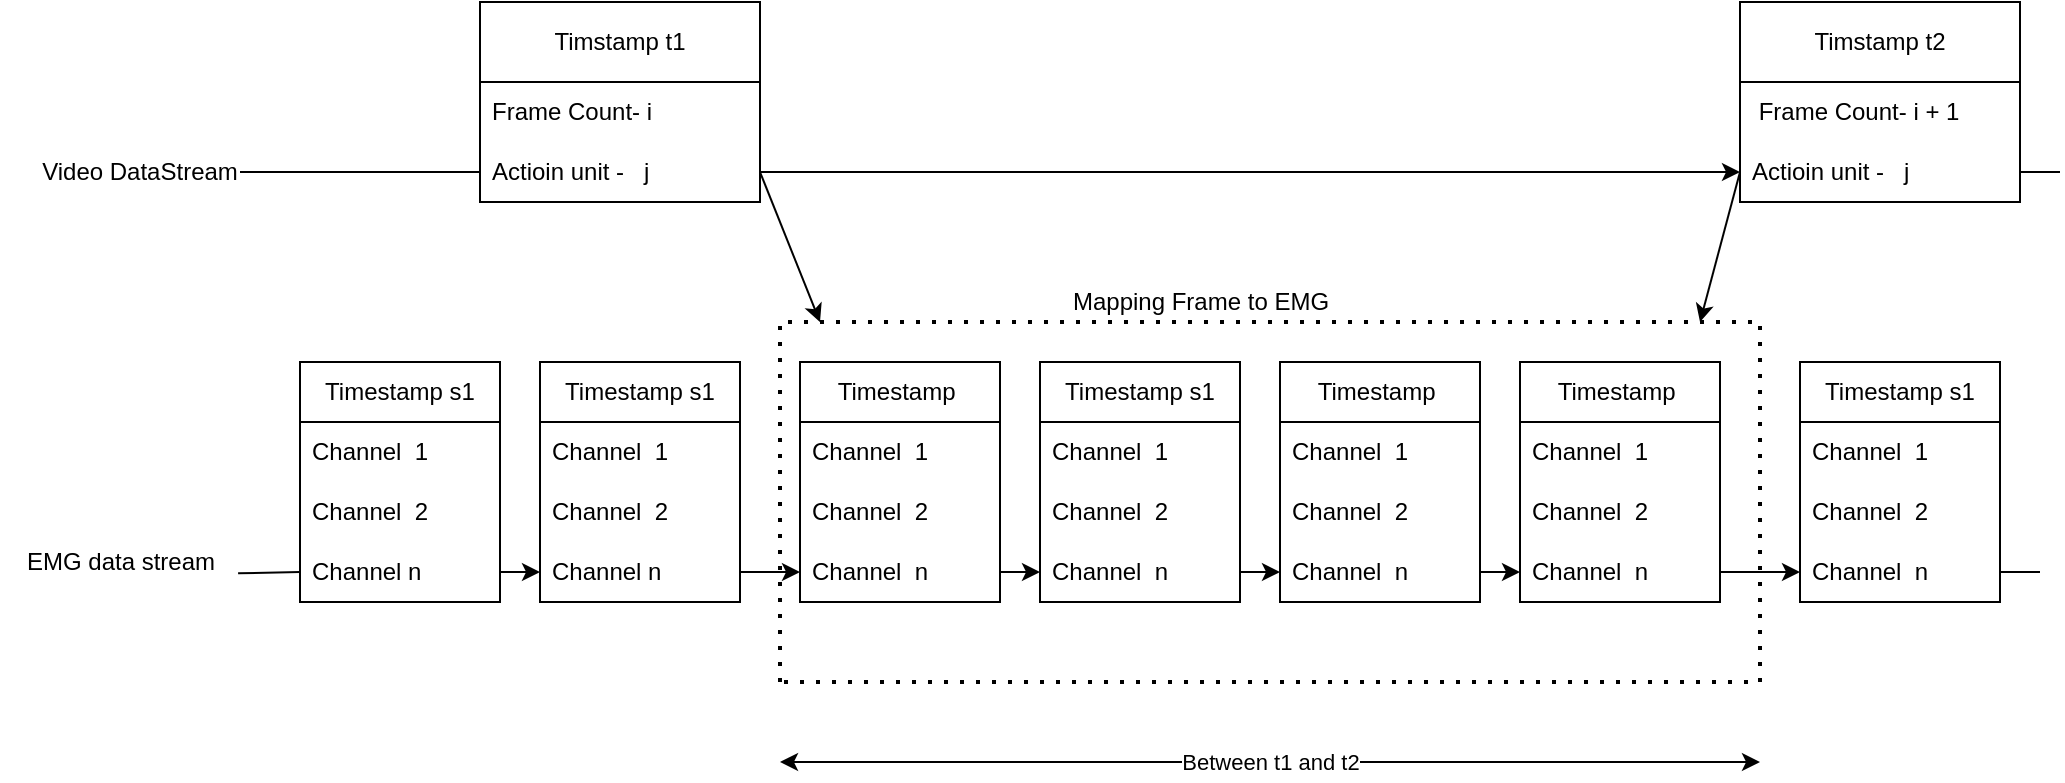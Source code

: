 <mxfile version="21.1.7" type="device">
  <diagram name="Page-1" id="pGc4MtEwAu9VtjHhv6XV">
    <mxGraphModel dx="2286" dy="884" grid="1" gridSize="10" guides="1" tooltips="1" connect="1" arrows="1" fold="1" page="1" pageScale="1" pageWidth="850" pageHeight="1100" math="0" shadow="0">
      <root>
        <mxCell id="0" />
        <mxCell id="1" parent="0" />
        <mxCell id="CTwjhFQnPWXDXgI25Uyr-8" value="Timstamp t1" style="swimlane;fontStyle=0;childLayout=stackLayout;horizontal=1;startSize=40;horizontalStack=0;resizeParent=1;resizeParentMax=0;resizeLast=0;collapsible=1;marginBottom=0;whiteSpace=wrap;html=1;" vertex="1" parent="1">
          <mxGeometry x="30" y="300" width="140" height="100" as="geometry" />
        </mxCell>
        <mxCell id="CTwjhFQnPWXDXgI25Uyr-9" value="Frame Count- i" style="text;strokeColor=none;fillColor=none;align=left;verticalAlign=middle;spacingLeft=4;spacingRight=4;overflow=hidden;points=[[0,0.5],[1,0.5]];portConstraint=eastwest;rotatable=0;whiteSpace=wrap;html=1;" vertex="1" parent="CTwjhFQnPWXDXgI25Uyr-8">
          <mxGeometry y="40" width="140" height="30" as="geometry" />
        </mxCell>
        <mxCell id="CTwjhFQnPWXDXgI25Uyr-10" value="Actioin unit -&amp;nbsp; &amp;nbsp;j" style="text;strokeColor=none;fillColor=none;align=left;verticalAlign=middle;spacingLeft=4;spacingRight=4;overflow=hidden;points=[[0,0.5],[1,0.5]];portConstraint=eastwest;rotatable=0;whiteSpace=wrap;html=1;" vertex="1" parent="CTwjhFQnPWXDXgI25Uyr-8">
          <mxGeometry y="70" width="140" height="30" as="geometry" />
        </mxCell>
        <mxCell id="CTwjhFQnPWXDXgI25Uyr-14" value="Timstamp t2" style="swimlane;fontStyle=0;childLayout=stackLayout;horizontal=1;startSize=40;horizontalStack=0;resizeParent=1;resizeParentMax=0;resizeLast=0;collapsible=1;marginBottom=0;whiteSpace=wrap;html=1;" vertex="1" parent="1">
          <mxGeometry x="660" y="300" width="140" height="100" as="geometry" />
        </mxCell>
        <mxCell id="CTwjhFQnPWXDXgI25Uyr-15" value="&amp;nbsp;Frame Count- i + 1" style="text;strokeColor=none;fillColor=none;align=left;verticalAlign=middle;spacingLeft=4;spacingRight=4;overflow=hidden;points=[[0,0.5],[1,0.5]];portConstraint=eastwest;rotatable=0;whiteSpace=wrap;html=1;" vertex="1" parent="CTwjhFQnPWXDXgI25Uyr-14">
          <mxGeometry y="40" width="140" height="30" as="geometry" />
        </mxCell>
        <mxCell id="CTwjhFQnPWXDXgI25Uyr-16" value="Actioin unit -&amp;nbsp; &amp;nbsp;j&amp;nbsp;" style="text;strokeColor=none;fillColor=none;align=left;verticalAlign=middle;spacingLeft=4;spacingRight=4;overflow=hidden;points=[[0,0.5],[1,0.5]];portConstraint=eastwest;rotatable=0;whiteSpace=wrap;html=1;" vertex="1" parent="CTwjhFQnPWXDXgI25Uyr-14">
          <mxGeometry y="70" width="140" height="30" as="geometry" />
        </mxCell>
        <mxCell id="CTwjhFQnPWXDXgI25Uyr-17" value="" style="endArrow=none;html=1;rounded=0;entryX=0;entryY=0.5;entryDx=0;entryDy=0;exitX=1;exitY=0.5;exitDx=0;exitDy=0;" edge="1" parent="1" source="CTwjhFQnPWXDXgI25Uyr-19" target="CTwjhFQnPWXDXgI25Uyr-10">
          <mxGeometry width="50" height="50" relative="1" as="geometry">
            <mxPoint y="385" as="sourcePoint" />
            <mxPoint x="450" y="360" as="targetPoint" />
          </mxGeometry>
        </mxCell>
        <mxCell id="CTwjhFQnPWXDXgI25Uyr-18" value="" style="endArrow=none;html=1;rounded=0;exitX=1;exitY=0.5;exitDx=0;exitDy=0;" edge="1" parent="1" source="CTwjhFQnPWXDXgI25Uyr-16">
          <mxGeometry width="50" height="50" relative="1" as="geometry">
            <mxPoint x="400" y="410" as="sourcePoint" />
            <mxPoint x="820" y="385" as="targetPoint" />
          </mxGeometry>
        </mxCell>
        <mxCell id="CTwjhFQnPWXDXgI25Uyr-19" value="Video DataStream" style="text;html=1;strokeColor=none;fillColor=none;align=center;verticalAlign=middle;whiteSpace=wrap;rounded=0;" vertex="1" parent="1">
          <mxGeometry x="-190" y="370" width="100" height="30" as="geometry" />
        </mxCell>
        <mxCell id="CTwjhFQnPWXDXgI25Uyr-32" value="Timestamp&amp;nbsp;" style="swimlane;fontStyle=0;childLayout=stackLayout;horizontal=1;startSize=30;horizontalStack=0;resizeParent=1;resizeParentMax=0;resizeLast=0;collapsible=1;marginBottom=0;whiteSpace=wrap;html=1;" vertex="1" parent="1">
          <mxGeometry x="190" y="480" width="100" height="120" as="geometry" />
        </mxCell>
        <mxCell id="CTwjhFQnPWXDXgI25Uyr-33" value="Channel&amp;nbsp; 1" style="text;strokeColor=none;fillColor=none;align=left;verticalAlign=middle;spacingLeft=4;spacingRight=4;overflow=hidden;points=[[0,0.5],[1,0.5]];portConstraint=eastwest;rotatable=0;whiteSpace=wrap;html=1;" vertex="1" parent="CTwjhFQnPWXDXgI25Uyr-32">
          <mxGeometry y="30" width="100" height="30" as="geometry" />
        </mxCell>
        <mxCell id="CTwjhFQnPWXDXgI25Uyr-34" value="Channel&amp;nbsp; 2" style="text;strokeColor=none;fillColor=none;align=left;verticalAlign=middle;spacingLeft=4;spacingRight=4;overflow=hidden;points=[[0,0.5],[1,0.5]];portConstraint=eastwest;rotatable=0;whiteSpace=wrap;html=1;" vertex="1" parent="CTwjhFQnPWXDXgI25Uyr-32">
          <mxGeometry y="60" width="100" height="30" as="geometry" />
        </mxCell>
        <mxCell id="CTwjhFQnPWXDXgI25Uyr-35" value="Channel&amp;nbsp; n" style="text;strokeColor=none;fillColor=none;align=left;verticalAlign=middle;spacingLeft=4;spacingRight=4;overflow=hidden;points=[[0,0.5],[1,0.5]];portConstraint=eastwest;rotatable=0;whiteSpace=wrap;html=1;" vertex="1" parent="CTwjhFQnPWXDXgI25Uyr-32">
          <mxGeometry y="90" width="100" height="30" as="geometry" />
        </mxCell>
        <mxCell id="CTwjhFQnPWXDXgI25Uyr-36" value="Timestamp&amp;nbsp;" style="swimlane;fontStyle=0;childLayout=stackLayout;horizontal=1;startSize=30;horizontalStack=0;resizeParent=1;resizeParentMax=0;resizeLast=0;collapsible=1;marginBottom=0;whiteSpace=wrap;html=1;" vertex="1" parent="1">
          <mxGeometry x="430" y="480" width="100" height="120" as="geometry" />
        </mxCell>
        <mxCell id="CTwjhFQnPWXDXgI25Uyr-37" value="Channel&amp;nbsp; 1" style="text;strokeColor=none;fillColor=none;align=left;verticalAlign=middle;spacingLeft=4;spacingRight=4;overflow=hidden;points=[[0,0.5],[1,0.5]];portConstraint=eastwest;rotatable=0;whiteSpace=wrap;html=1;" vertex="1" parent="CTwjhFQnPWXDXgI25Uyr-36">
          <mxGeometry y="30" width="100" height="30" as="geometry" />
        </mxCell>
        <mxCell id="CTwjhFQnPWXDXgI25Uyr-38" value="Channel&amp;nbsp; 2" style="text;strokeColor=none;fillColor=none;align=left;verticalAlign=middle;spacingLeft=4;spacingRight=4;overflow=hidden;points=[[0,0.5],[1,0.5]];portConstraint=eastwest;rotatable=0;whiteSpace=wrap;html=1;" vertex="1" parent="CTwjhFQnPWXDXgI25Uyr-36">
          <mxGeometry y="60" width="100" height="30" as="geometry" />
        </mxCell>
        <mxCell id="CTwjhFQnPWXDXgI25Uyr-39" value="Channel&amp;nbsp; n" style="text;strokeColor=none;fillColor=none;align=left;verticalAlign=middle;spacingLeft=4;spacingRight=4;overflow=hidden;points=[[0,0.5],[1,0.5]];portConstraint=eastwest;rotatable=0;whiteSpace=wrap;html=1;" vertex="1" parent="CTwjhFQnPWXDXgI25Uyr-36">
          <mxGeometry y="90" width="100" height="30" as="geometry" />
        </mxCell>
        <mxCell id="CTwjhFQnPWXDXgI25Uyr-40" value="Timestamp&amp;nbsp;" style="swimlane;fontStyle=0;childLayout=stackLayout;horizontal=1;startSize=30;horizontalStack=0;resizeParent=1;resizeParentMax=0;resizeLast=0;collapsible=1;marginBottom=0;whiteSpace=wrap;html=1;" vertex="1" parent="1">
          <mxGeometry x="550" y="480" width="100" height="120" as="geometry" />
        </mxCell>
        <mxCell id="CTwjhFQnPWXDXgI25Uyr-41" value="Channel&amp;nbsp; 1" style="text;strokeColor=none;fillColor=none;align=left;verticalAlign=middle;spacingLeft=4;spacingRight=4;overflow=hidden;points=[[0,0.5],[1,0.5]];portConstraint=eastwest;rotatable=0;whiteSpace=wrap;html=1;" vertex="1" parent="CTwjhFQnPWXDXgI25Uyr-40">
          <mxGeometry y="30" width="100" height="30" as="geometry" />
        </mxCell>
        <mxCell id="CTwjhFQnPWXDXgI25Uyr-42" value="Channel&amp;nbsp; 2" style="text;strokeColor=none;fillColor=none;align=left;verticalAlign=middle;spacingLeft=4;spacingRight=4;overflow=hidden;points=[[0,0.5],[1,0.5]];portConstraint=eastwest;rotatable=0;whiteSpace=wrap;html=1;" vertex="1" parent="CTwjhFQnPWXDXgI25Uyr-40">
          <mxGeometry y="60" width="100" height="30" as="geometry" />
        </mxCell>
        <mxCell id="CTwjhFQnPWXDXgI25Uyr-43" value="Channel&amp;nbsp; n" style="text;strokeColor=none;fillColor=none;align=left;verticalAlign=middle;spacingLeft=4;spacingRight=4;overflow=hidden;points=[[0,0.5],[1,0.5]];portConstraint=eastwest;rotatable=0;whiteSpace=wrap;html=1;" vertex="1" parent="CTwjhFQnPWXDXgI25Uyr-40">
          <mxGeometry y="90" width="100" height="30" as="geometry" />
        </mxCell>
        <mxCell id="CTwjhFQnPWXDXgI25Uyr-44" value="Timestamp s1" style="swimlane;fontStyle=0;childLayout=stackLayout;horizontal=1;startSize=30;horizontalStack=0;resizeParent=1;resizeParentMax=0;resizeLast=0;collapsible=1;marginBottom=0;whiteSpace=wrap;html=1;" vertex="1" parent="1">
          <mxGeometry x="690" y="480" width="100" height="120" as="geometry" />
        </mxCell>
        <mxCell id="CTwjhFQnPWXDXgI25Uyr-45" value="Channel&amp;nbsp; 1" style="text;strokeColor=none;fillColor=none;align=left;verticalAlign=middle;spacingLeft=4;spacingRight=4;overflow=hidden;points=[[0,0.5],[1,0.5]];portConstraint=eastwest;rotatable=0;whiteSpace=wrap;html=1;" vertex="1" parent="CTwjhFQnPWXDXgI25Uyr-44">
          <mxGeometry y="30" width="100" height="30" as="geometry" />
        </mxCell>
        <mxCell id="CTwjhFQnPWXDXgI25Uyr-46" value="Channel&amp;nbsp; 2" style="text;strokeColor=none;fillColor=none;align=left;verticalAlign=middle;spacingLeft=4;spacingRight=4;overflow=hidden;points=[[0,0.5],[1,0.5]];portConstraint=eastwest;rotatable=0;whiteSpace=wrap;html=1;" vertex="1" parent="CTwjhFQnPWXDXgI25Uyr-44">
          <mxGeometry y="60" width="100" height="30" as="geometry" />
        </mxCell>
        <mxCell id="CTwjhFQnPWXDXgI25Uyr-47" value="Channel&amp;nbsp; n" style="text;strokeColor=none;fillColor=none;align=left;verticalAlign=middle;spacingLeft=4;spacingRight=4;overflow=hidden;points=[[0,0.5],[1,0.5]];portConstraint=eastwest;rotatable=0;whiteSpace=wrap;html=1;" vertex="1" parent="CTwjhFQnPWXDXgI25Uyr-44">
          <mxGeometry y="90" width="100" height="30" as="geometry" />
        </mxCell>
        <mxCell id="CTwjhFQnPWXDXgI25Uyr-48" value="Timestamp s1" style="swimlane;fontStyle=0;childLayout=stackLayout;horizontal=1;startSize=30;horizontalStack=0;resizeParent=1;resizeParentMax=0;resizeLast=0;collapsible=1;marginBottom=0;whiteSpace=wrap;html=1;" vertex="1" parent="1">
          <mxGeometry x="310" y="480" width="100" height="120" as="geometry" />
        </mxCell>
        <mxCell id="CTwjhFQnPWXDXgI25Uyr-49" value="Channel&amp;nbsp; 1" style="text;strokeColor=none;fillColor=none;align=left;verticalAlign=middle;spacingLeft=4;spacingRight=4;overflow=hidden;points=[[0,0.5],[1,0.5]];portConstraint=eastwest;rotatable=0;whiteSpace=wrap;html=1;" vertex="1" parent="CTwjhFQnPWXDXgI25Uyr-48">
          <mxGeometry y="30" width="100" height="30" as="geometry" />
        </mxCell>
        <mxCell id="CTwjhFQnPWXDXgI25Uyr-50" value="Channel&amp;nbsp; 2" style="text;strokeColor=none;fillColor=none;align=left;verticalAlign=middle;spacingLeft=4;spacingRight=4;overflow=hidden;points=[[0,0.5],[1,0.5]];portConstraint=eastwest;rotatable=0;whiteSpace=wrap;html=1;" vertex="1" parent="CTwjhFQnPWXDXgI25Uyr-48">
          <mxGeometry y="60" width="100" height="30" as="geometry" />
        </mxCell>
        <mxCell id="CTwjhFQnPWXDXgI25Uyr-51" value="Channel&amp;nbsp; n" style="text;strokeColor=none;fillColor=none;align=left;verticalAlign=middle;spacingLeft=4;spacingRight=4;overflow=hidden;points=[[0,0.5],[1,0.5]];portConstraint=eastwest;rotatable=0;whiteSpace=wrap;html=1;" vertex="1" parent="CTwjhFQnPWXDXgI25Uyr-48">
          <mxGeometry y="90" width="100" height="30" as="geometry" />
        </mxCell>
        <mxCell id="CTwjhFQnPWXDXgI25Uyr-52" value="Timestamp s1" style="swimlane;fontStyle=0;childLayout=stackLayout;horizontal=1;startSize=30;horizontalStack=0;resizeParent=1;resizeParentMax=0;resizeLast=0;collapsible=1;marginBottom=0;whiteSpace=wrap;html=1;" vertex="1" parent="1">
          <mxGeometry x="60" y="480" width="100" height="120" as="geometry" />
        </mxCell>
        <mxCell id="CTwjhFQnPWXDXgI25Uyr-53" value="Channel&amp;nbsp; 1" style="text;strokeColor=none;fillColor=none;align=left;verticalAlign=middle;spacingLeft=4;spacingRight=4;overflow=hidden;points=[[0,0.5],[1,0.5]];portConstraint=eastwest;rotatable=0;whiteSpace=wrap;html=1;" vertex="1" parent="CTwjhFQnPWXDXgI25Uyr-52">
          <mxGeometry y="30" width="100" height="30" as="geometry" />
        </mxCell>
        <mxCell id="CTwjhFQnPWXDXgI25Uyr-54" value="Channel&amp;nbsp; 2" style="text;strokeColor=none;fillColor=none;align=left;verticalAlign=middle;spacingLeft=4;spacingRight=4;overflow=hidden;points=[[0,0.5],[1,0.5]];portConstraint=eastwest;rotatable=0;whiteSpace=wrap;html=1;" vertex="1" parent="CTwjhFQnPWXDXgI25Uyr-52">
          <mxGeometry y="60" width="100" height="30" as="geometry" />
        </mxCell>
        <mxCell id="CTwjhFQnPWXDXgI25Uyr-55" value="Channel n" style="text;strokeColor=none;fillColor=none;align=left;verticalAlign=middle;spacingLeft=4;spacingRight=4;overflow=hidden;points=[[0,0.5],[1,0.5]];portConstraint=eastwest;rotatable=0;whiteSpace=wrap;html=1;" vertex="1" parent="CTwjhFQnPWXDXgI25Uyr-52">
          <mxGeometry y="90" width="100" height="30" as="geometry" />
        </mxCell>
        <mxCell id="CTwjhFQnPWXDXgI25Uyr-56" value="Timestamp s1" style="swimlane;fontStyle=0;childLayout=stackLayout;horizontal=1;startSize=30;horizontalStack=0;resizeParent=1;resizeParentMax=0;resizeLast=0;collapsible=1;marginBottom=0;whiteSpace=wrap;html=1;" vertex="1" parent="1">
          <mxGeometry x="-60" y="480" width="100" height="120" as="geometry" />
        </mxCell>
        <mxCell id="CTwjhFQnPWXDXgI25Uyr-57" value="Channel&amp;nbsp; 1" style="text;strokeColor=none;fillColor=none;align=left;verticalAlign=middle;spacingLeft=4;spacingRight=4;overflow=hidden;points=[[0,0.5],[1,0.5]];portConstraint=eastwest;rotatable=0;whiteSpace=wrap;html=1;" vertex="1" parent="CTwjhFQnPWXDXgI25Uyr-56">
          <mxGeometry y="30" width="100" height="30" as="geometry" />
        </mxCell>
        <mxCell id="CTwjhFQnPWXDXgI25Uyr-58" value="Channel&amp;nbsp; 2" style="text;strokeColor=none;fillColor=none;align=left;verticalAlign=middle;spacingLeft=4;spacingRight=4;overflow=hidden;points=[[0,0.5],[1,0.5]];portConstraint=eastwest;rotatable=0;whiteSpace=wrap;html=1;" vertex="1" parent="CTwjhFQnPWXDXgI25Uyr-56">
          <mxGeometry y="60" width="100" height="30" as="geometry" />
        </mxCell>
        <mxCell id="CTwjhFQnPWXDXgI25Uyr-59" value="Channel n&amp;nbsp;" style="text;strokeColor=none;fillColor=none;align=left;verticalAlign=middle;spacingLeft=4;spacingRight=4;overflow=hidden;points=[[0,0.5],[1,0.5]];portConstraint=eastwest;rotatable=0;whiteSpace=wrap;html=1;" vertex="1" parent="CTwjhFQnPWXDXgI25Uyr-56">
          <mxGeometry y="90" width="100" height="30" as="geometry" />
        </mxCell>
        <mxCell id="CTwjhFQnPWXDXgI25Uyr-78" value="" style="endArrow=none;dashed=1;html=1;dashPattern=1 3;strokeWidth=2;rounded=0;" edge="1" parent="CTwjhFQnPWXDXgI25Uyr-56" source="CTwjhFQnPWXDXgI25Uyr-59" target="CTwjhFQnPWXDXgI25Uyr-58">
          <mxGeometry width="50" height="50" relative="1" as="geometry">
            <mxPoint x="420" y="20" as="sourcePoint" />
            <mxPoint x="470" y="-30" as="targetPoint" />
          </mxGeometry>
        </mxCell>
        <mxCell id="CTwjhFQnPWXDXgI25Uyr-60" value="EMG data stream" style="text;html=1;align=center;verticalAlign=middle;resizable=0;points=[];autosize=1;strokeColor=none;fillColor=none;" vertex="1" parent="1">
          <mxGeometry x="-210" y="565" width="120" height="30" as="geometry" />
        </mxCell>
        <mxCell id="CTwjhFQnPWXDXgI25Uyr-62" value="" style="endArrow=none;html=1;rounded=0;exitX=0;exitY=0.5;exitDx=0;exitDy=0;entryX=0.992;entryY=0.689;entryDx=0;entryDy=0;entryPerimeter=0;" edge="1" parent="1" source="CTwjhFQnPWXDXgI25Uyr-59" target="CTwjhFQnPWXDXgI25Uyr-60">
          <mxGeometry width="50" height="50" relative="1" as="geometry">
            <mxPoint x="360" y="400" as="sourcePoint" />
            <mxPoint x="410" y="350" as="targetPoint" />
          </mxGeometry>
        </mxCell>
        <mxCell id="CTwjhFQnPWXDXgI25Uyr-63" value="" style="endArrow=none;dashed=1;html=1;dashPattern=1 3;strokeWidth=2;rounded=0;" edge="1" parent="1">
          <mxGeometry width="50" height="50" relative="1" as="geometry">
            <mxPoint x="180" y="640" as="sourcePoint" />
            <mxPoint x="180" y="640" as="targetPoint" />
            <Array as="points">
              <mxPoint x="180" y="460" />
              <mxPoint x="670" y="460" />
              <mxPoint x="670" y="640" />
            </Array>
          </mxGeometry>
        </mxCell>
        <mxCell id="CTwjhFQnPWXDXgI25Uyr-64" value="" style="endArrow=classic;html=1;rounded=0;exitX=1;exitY=0.5;exitDx=0;exitDy=0;" edge="1" parent="1" source="CTwjhFQnPWXDXgI25Uyr-10">
          <mxGeometry width="50" height="50" relative="1" as="geometry">
            <mxPoint x="360" y="400" as="sourcePoint" />
            <mxPoint x="200" y="460" as="targetPoint" />
          </mxGeometry>
        </mxCell>
        <mxCell id="CTwjhFQnPWXDXgI25Uyr-65" value="" style="endArrow=classic;html=1;rounded=0;exitX=0;exitY=0.5;exitDx=0;exitDy=0;" edge="1" parent="1" source="CTwjhFQnPWXDXgI25Uyr-16">
          <mxGeometry width="50" height="50" relative="1" as="geometry">
            <mxPoint x="360" y="400" as="sourcePoint" />
            <mxPoint x="640" y="460" as="targetPoint" />
          </mxGeometry>
        </mxCell>
        <mxCell id="CTwjhFQnPWXDXgI25Uyr-66" value="Mapping Frame to EMG" style="text;html=1;align=center;verticalAlign=middle;resizable=0;points=[];autosize=1;strokeColor=none;fillColor=none;" vertex="1" parent="1">
          <mxGeometry x="315" y="435" width="150" height="30" as="geometry" />
        </mxCell>
        <mxCell id="CTwjhFQnPWXDXgI25Uyr-67" style="edgeStyle=orthogonalEdgeStyle;rounded=0;orthogonalLoop=1;jettySize=auto;html=1;exitX=1;exitY=0.5;exitDx=0;exitDy=0;entryX=0;entryY=0.5;entryDx=0;entryDy=0;" edge="1" parent="1" source="CTwjhFQnPWXDXgI25Uyr-59" target="CTwjhFQnPWXDXgI25Uyr-55">
          <mxGeometry relative="1" as="geometry" />
        </mxCell>
        <mxCell id="CTwjhFQnPWXDXgI25Uyr-68" style="edgeStyle=orthogonalEdgeStyle;rounded=0;orthogonalLoop=1;jettySize=auto;html=1;exitX=1;exitY=0.5;exitDx=0;exitDy=0;entryX=0;entryY=0.5;entryDx=0;entryDy=0;" edge="1" parent="1" source="CTwjhFQnPWXDXgI25Uyr-55" target="CTwjhFQnPWXDXgI25Uyr-35">
          <mxGeometry relative="1" as="geometry" />
        </mxCell>
        <mxCell id="CTwjhFQnPWXDXgI25Uyr-69" style="edgeStyle=orthogonalEdgeStyle;rounded=0;orthogonalLoop=1;jettySize=auto;html=1;exitX=1;exitY=0.5;exitDx=0;exitDy=0;entryX=0;entryY=0.5;entryDx=0;entryDy=0;" edge="1" parent="1" source="CTwjhFQnPWXDXgI25Uyr-35" target="CTwjhFQnPWXDXgI25Uyr-51">
          <mxGeometry relative="1" as="geometry" />
        </mxCell>
        <mxCell id="CTwjhFQnPWXDXgI25Uyr-70" style="edgeStyle=orthogonalEdgeStyle;rounded=0;orthogonalLoop=1;jettySize=auto;html=1;exitX=1;exitY=0.5;exitDx=0;exitDy=0;entryX=0;entryY=0.5;entryDx=0;entryDy=0;" edge="1" parent="1" source="CTwjhFQnPWXDXgI25Uyr-51" target="CTwjhFQnPWXDXgI25Uyr-39">
          <mxGeometry relative="1" as="geometry" />
        </mxCell>
        <mxCell id="CTwjhFQnPWXDXgI25Uyr-71" style="edgeStyle=orthogonalEdgeStyle;rounded=0;orthogonalLoop=1;jettySize=auto;html=1;exitX=1;exitY=0.5;exitDx=0;exitDy=0;entryX=0;entryY=0.5;entryDx=0;entryDy=0;" edge="1" parent="1" source="CTwjhFQnPWXDXgI25Uyr-39" target="CTwjhFQnPWXDXgI25Uyr-43">
          <mxGeometry relative="1" as="geometry" />
        </mxCell>
        <mxCell id="CTwjhFQnPWXDXgI25Uyr-73" style="edgeStyle=orthogonalEdgeStyle;rounded=0;orthogonalLoop=1;jettySize=auto;html=1;exitX=1;exitY=0.5;exitDx=0;exitDy=0;entryX=0;entryY=0.5;entryDx=0;entryDy=0;" edge="1" parent="1" source="CTwjhFQnPWXDXgI25Uyr-10" target="CTwjhFQnPWXDXgI25Uyr-16">
          <mxGeometry relative="1" as="geometry" />
        </mxCell>
        <mxCell id="CTwjhFQnPWXDXgI25Uyr-74" style="edgeStyle=orthogonalEdgeStyle;rounded=0;orthogonalLoop=1;jettySize=auto;html=1;exitX=1;exitY=0.5;exitDx=0;exitDy=0;entryX=0;entryY=0.5;entryDx=0;entryDy=0;" edge="1" parent="1" source="CTwjhFQnPWXDXgI25Uyr-43" target="CTwjhFQnPWXDXgI25Uyr-47">
          <mxGeometry relative="1" as="geometry" />
        </mxCell>
        <mxCell id="CTwjhFQnPWXDXgI25Uyr-75" value="" style="endArrow=none;html=1;rounded=0;exitX=1;exitY=0.5;exitDx=0;exitDy=0;" edge="1" parent="1" source="CTwjhFQnPWXDXgI25Uyr-47">
          <mxGeometry width="50" height="50" relative="1" as="geometry">
            <mxPoint x="360" y="400" as="sourcePoint" />
            <mxPoint x="810" y="585" as="targetPoint" />
          </mxGeometry>
        </mxCell>
        <mxCell id="CTwjhFQnPWXDXgI25Uyr-77" value="Between t1 and t2" style="endArrow=classic;startArrow=classic;html=1;rounded=0;" edge="1" parent="1">
          <mxGeometry width="50" height="50" relative="1" as="geometry">
            <mxPoint x="180" y="680" as="sourcePoint" />
            <mxPoint x="670" y="680" as="targetPoint" />
          </mxGeometry>
        </mxCell>
      </root>
    </mxGraphModel>
  </diagram>
</mxfile>

